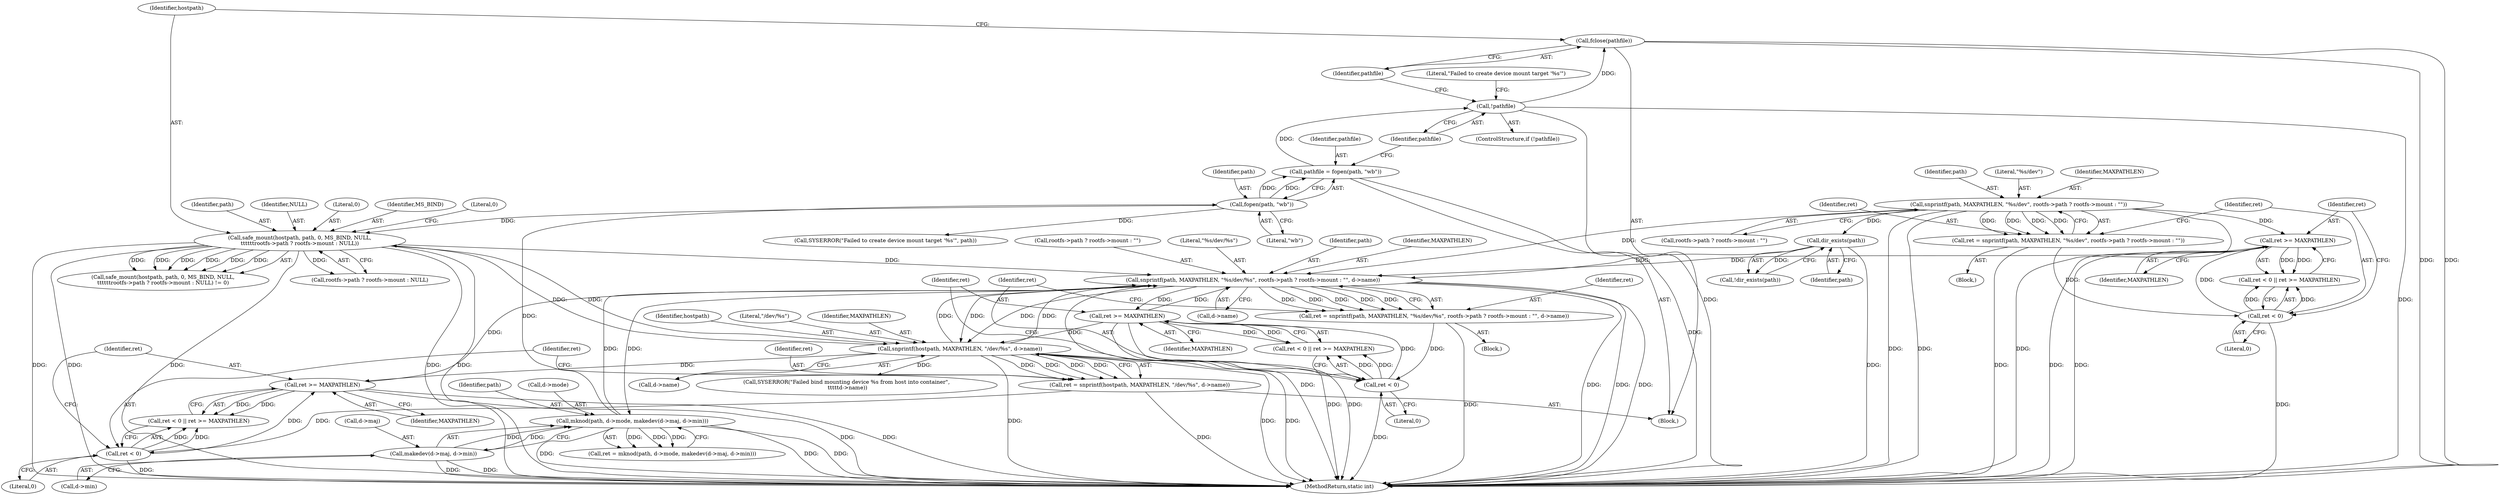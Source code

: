 digraph "0_lxc_592fd47a6245508b79fe6ac819fe6d3b2c1289be_1@API" {
"1000263" [label="(Call,fclose(pathfile))"];
"1000254" [label="(Call,!pathfile)"];
"1000248" [label="(Call,pathfile = fopen(path, \"wb\"))"];
"1000250" [label="(Call,fopen(path, \"wb\"))"];
"1000207" [label="(Call,mknod(path, d->mode, makedev(d->maj, d->min)))"];
"1000179" [label="(Call,snprintf(path, MAXPATHLEN, \"%s/dev/%s\", rootfs->path ? rootfs->mount : \"\", d->name))"];
"1000140" [label="(Call,dir_exists(path))"];
"1000112" [label="(Call,snprintf(path, MAXPATHLEN, \"%s/dev\", rootfs->path ? rootfs->mount : \"\"))"];
"1000267" [label="(Call,safe_mount(hostpath, path, 0, MS_BIND, NULL,\n\t\t\t\t\t\trootfs->path ? rootfs->mount : NULL))"];
"1000230" [label="(Call,snprintf(hostpath, MAXPATHLEN, \"/dev/%s\", d->name))"];
"1000199" [label="(Call,ret >= MAXPATHLEN)"];
"1000196" [label="(Call,ret < 0)"];
"1000177" [label="(Call,ret = snprintf(path, MAXPATHLEN, \"%s/dev/%s\", rootfs->path ? rootfs->mount : \"\", d->name))"];
"1000242" [label="(Call,ret >= MAXPATHLEN)"];
"1000239" [label="(Call,ret < 0)"];
"1000228" [label="(Call,ret = snprintf(hostpath, MAXPATHLEN, \"/dev/%s\", d->name))"];
"1000129" [label="(Call,ret >= MAXPATHLEN)"];
"1000126" [label="(Call,ret < 0)"];
"1000110" [label="(Call,ret = snprintf(path, MAXPATHLEN, \"%s/dev\", rootfs->path ? rootfs->mount : \"\"))"];
"1000212" [label="(Call,makedev(d->maj, d->min))"];
"1000249" [label="(Identifier,pathfile)"];
"1000180" [label="(Identifier,path)"];
"1000230" [label="(Call,snprintf(hostpath, MAXPATHLEN, \"/dev/%s\", d->name))"];
"1000141" [label="(Identifier,path)"];
"1000116" [label="(Call,rootfs->path ? rootfs->mount : \"\")"];
"1000263" [label="(Call,fclose(pathfile))"];
"1000266" [label="(Call,safe_mount(hostpath, path, 0, MS_BIND, NULL,\n\t\t\t\t\t\trootfs->path ? rootfs->mount : NULL) != 0)"];
"1000208" [label="(Identifier,path)"];
"1000181" [label="(Identifier,MAXPATHLEN)"];
"1000205" [label="(Call,ret = mknod(path, d->mode, makedev(d->maj, d->min)))"];
"1000270" [label="(Literal,0)"];
"1000251" [label="(Identifier,path)"];
"1000169" [label="(Block,)"];
"1000128" [label="(Literal,0)"];
"1000231" [label="(Identifier,hostpath)"];
"1000191" [label="(Call,d->name)"];
"1000216" [label="(Call,d->min)"];
"1000177" [label="(Call,ret = snprintf(path, MAXPATHLEN, \"%s/dev/%s\", rootfs->path ? rootfs->mount : \"\", d->name))"];
"1000139" [label="(Call,!dir_exists(path))"];
"1000183" [label="(Call,rootfs->path ? rootfs->mount : \"\")"];
"1000254" [label="(Call,!pathfile)"];
"1000267" [label="(Call,safe_mount(hostpath, path, 0, MS_BIND, NULL,\n\t\t\t\t\t\trootfs->path ? rootfs->mount : NULL))"];
"1000140" [label="(Call,dir_exists(path))"];
"1000110" [label="(Call,ret = snprintf(path, MAXPATHLEN, \"%s/dev\", rootfs->path ? rootfs->mount : \"\"))"];
"1000253" [label="(ControlStructure,if (!pathfile))"];
"1000233" [label="(Literal,\"/dev/%s\")"];
"1000244" [label="(Identifier,MAXPATHLEN)"];
"1000241" [label="(Literal,0)"];
"1000228" [label="(Call,ret = snprintf(hostpath, MAXPATHLEN, \"/dev/%s\", d->name))"];
"1000131" [label="(Identifier,MAXPATHLEN)"];
"1000130" [label="(Identifier,ret)"];
"1000248" [label="(Call,pathfile = fopen(path, \"wb\"))"];
"1000103" [label="(Block,)"];
"1000213" [label="(Call,d->maj)"];
"1000271" [label="(Identifier,MS_BIND)"];
"1000258" [label="(Literal,\"Failed to create device mount target '%s'\")"];
"1000111" [label="(Identifier,ret)"];
"1000112" [label="(Call,snprintf(path, MAXPATHLEN, \"%s/dev\", rootfs->path ? rootfs->mount : \"\"))"];
"1000114" [label="(Identifier,MAXPATHLEN)"];
"1000281" [label="(Literal,0)"];
"1000273" [label="(Call,rootfs->path ? rootfs->mount : NULL)"];
"1000243" [label="(Identifier,ret)"];
"1000212" [label="(Call,makedev(d->maj, d->min))"];
"1000125" [label="(Call,ret < 0 || ret >= MAXPATHLEN)"];
"1000257" [label="(Call,SYSERROR(\"Failed to create device mount target '%s'\", path))"];
"1000200" [label="(Identifier,ret)"];
"1000225" [label="(Block,)"];
"1000182" [label="(Literal,\"%s/dev/%s\")"];
"1000209" [label="(Call,d->mode)"];
"1000269" [label="(Identifier,path)"];
"1000197" [label="(Identifier,ret)"];
"1000207" [label="(Call,mknod(path, d->mode, makedev(d->maj, d->min)))"];
"1000229" [label="(Identifier,ret)"];
"1000179" [label="(Call,snprintf(path, MAXPATHLEN, \"%s/dev/%s\", rootfs->path ? rootfs->mount : \"\", d->name))"];
"1000198" [label="(Literal,0)"];
"1000195" [label="(Call,ret < 0 || ret >= MAXPATHLEN)"];
"1000239" [label="(Call,ret < 0)"];
"1000250" [label="(Call,fopen(path, \"wb\"))"];
"1000272" [label="(Identifier,NULL)"];
"1000297" [label="(MethodReturn,static int)"];
"1000242" [label="(Call,ret >= MAXPATHLEN)"];
"1000238" [label="(Call,ret < 0 || ret >= MAXPATHLEN)"];
"1000113" [label="(Identifier,path)"];
"1000264" [label="(Identifier,pathfile)"];
"1000178" [label="(Identifier,ret)"];
"1000199" [label="(Call,ret >= MAXPATHLEN)"];
"1000234" [label="(Call,d->name)"];
"1000196" [label="(Call,ret < 0)"];
"1000232" [label="(Identifier,MAXPATHLEN)"];
"1000115" [label="(Literal,\"%s/dev\")"];
"1000283" [label="(Call,SYSERROR(\"Failed bind mounting device %s from host into container\",\n \t\t\t\t\td->name))"];
"1000240" [label="(Identifier,ret)"];
"1000129" [label="(Call,ret >= MAXPATHLEN)"];
"1000126" [label="(Call,ret < 0)"];
"1000127" [label="(Identifier,ret)"];
"1000201" [label="(Identifier,MAXPATHLEN)"];
"1000268" [label="(Identifier,hostpath)"];
"1000252" [label="(Literal,\"wb\")"];
"1000255" [label="(Identifier,pathfile)"];
"1000263" -> "1000225"  [label="AST: "];
"1000263" -> "1000264"  [label="CFG: "];
"1000264" -> "1000263"  [label="AST: "];
"1000268" -> "1000263"  [label="CFG: "];
"1000263" -> "1000297"  [label="DDG: "];
"1000263" -> "1000297"  [label="DDG: "];
"1000254" -> "1000263"  [label="DDG: "];
"1000254" -> "1000253"  [label="AST: "];
"1000254" -> "1000255"  [label="CFG: "];
"1000255" -> "1000254"  [label="AST: "];
"1000258" -> "1000254"  [label="CFG: "];
"1000264" -> "1000254"  [label="CFG: "];
"1000254" -> "1000297"  [label="DDG: "];
"1000254" -> "1000297"  [label="DDG: "];
"1000248" -> "1000254"  [label="DDG: "];
"1000248" -> "1000225"  [label="AST: "];
"1000248" -> "1000250"  [label="CFG: "];
"1000249" -> "1000248"  [label="AST: "];
"1000250" -> "1000248"  [label="AST: "];
"1000255" -> "1000248"  [label="CFG: "];
"1000248" -> "1000297"  [label="DDG: "];
"1000250" -> "1000248"  [label="DDG: "];
"1000250" -> "1000248"  [label="DDG: "];
"1000250" -> "1000252"  [label="CFG: "];
"1000251" -> "1000250"  [label="AST: "];
"1000252" -> "1000250"  [label="AST: "];
"1000207" -> "1000250"  [label="DDG: "];
"1000250" -> "1000257"  [label="DDG: "];
"1000250" -> "1000267"  [label="DDG: "];
"1000207" -> "1000205"  [label="AST: "];
"1000207" -> "1000212"  [label="CFG: "];
"1000208" -> "1000207"  [label="AST: "];
"1000209" -> "1000207"  [label="AST: "];
"1000212" -> "1000207"  [label="AST: "];
"1000205" -> "1000207"  [label="CFG: "];
"1000207" -> "1000297"  [label="DDG: "];
"1000207" -> "1000297"  [label="DDG: "];
"1000207" -> "1000297"  [label="DDG: "];
"1000207" -> "1000179"  [label="DDG: "];
"1000207" -> "1000205"  [label="DDG: "];
"1000207" -> "1000205"  [label="DDG: "];
"1000207" -> "1000205"  [label="DDG: "];
"1000179" -> "1000207"  [label="DDG: "];
"1000212" -> "1000207"  [label="DDG: "];
"1000212" -> "1000207"  [label="DDG: "];
"1000179" -> "1000177"  [label="AST: "];
"1000179" -> "1000191"  [label="CFG: "];
"1000180" -> "1000179"  [label="AST: "];
"1000181" -> "1000179"  [label="AST: "];
"1000182" -> "1000179"  [label="AST: "];
"1000183" -> "1000179"  [label="AST: "];
"1000191" -> "1000179"  [label="AST: "];
"1000177" -> "1000179"  [label="CFG: "];
"1000179" -> "1000297"  [label="DDG: "];
"1000179" -> "1000297"  [label="DDG: "];
"1000179" -> "1000297"  [label="DDG: "];
"1000179" -> "1000297"  [label="DDG: "];
"1000179" -> "1000177"  [label="DDG: "];
"1000179" -> "1000177"  [label="DDG: "];
"1000179" -> "1000177"  [label="DDG: "];
"1000179" -> "1000177"  [label="DDG: "];
"1000179" -> "1000177"  [label="DDG: "];
"1000140" -> "1000179"  [label="DDG: "];
"1000267" -> "1000179"  [label="DDG: "];
"1000199" -> "1000179"  [label="DDG: "];
"1000112" -> "1000179"  [label="DDG: "];
"1000230" -> "1000179"  [label="DDG: "];
"1000230" -> "1000179"  [label="DDG: "];
"1000242" -> "1000179"  [label="DDG: "];
"1000129" -> "1000179"  [label="DDG: "];
"1000179" -> "1000199"  [label="DDG: "];
"1000179" -> "1000230"  [label="DDG: "];
"1000179" -> "1000230"  [label="DDG: "];
"1000140" -> "1000139"  [label="AST: "];
"1000140" -> "1000141"  [label="CFG: "];
"1000141" -> "1000140"  [label="AST: "];
"1000139" -> "1000140"  [label="CFG: "];
"1000140" -> "1000297"  [label="DDG: "];
"1000140" -> "1000139"  [label="DDG: "];
"1000112" -> "1000140"  [label="DDG: "];
"1000112" -> "1000110"  [label="AST: "];
"1000112" -> "1000116"  [label="CFG: "];
"1000113" -> "1000112"  [label="AST: "];
"1000114" -> "1000112"  [label="AST: "];
"1000115" -> "1000112"  [label="AST: "];
"1000116" -> "1000112"  [label="AST: "];
"1000110" -> "1000112"  [label="CFG: "];
"1000112" -> "1000297"  [label="DDG: "];
"1000112" -> "1000297"  [label="DDG: "];
"1000112" -> "1000297"  [label="DDG: "];
"1000112" -> "1000110"  [label="DDG: "];
"1000112" -> "1000110"  [label="DDG: "];
"1000112" -> "1000110"  [label="DDG: "];
"1000112" -> "1000110"  [label="DDG: "];
"1000112" -> "1000129"  [label="DDG: "];
"1000267" -> "1000266"  [label="AST: "];
"1000267" -> "1000273"  [label="CFG: "];
"1000268" -> "1000267"  [label="AST: "];
"1000269" -> "1000267"  [label="AST: "];
"1000270" -> "1000267"  [label="AST: "];
"1000271" -> "1000267"  [label="AST: "];
"1000272" -> "1000267"  [label="AST: "];
"1000273" -> "1000267"  [label="AST: "];
"1000281" -> "1000267"  [label="CFG: "];
"1000267" -> "1000297"  [label="DDG: "];
"1000267" -> "1000297"  [label="DDG: "];
"1000267" -> "1000297"  [label="DDG: "];
"1000267" -> "1000297"  [label="DDG: "];
"1000267" -> "1000297"  [label="DDG: "];
"1000267" -> "1000230"  [label="DDG: "];
"1000267" -> "1000266"  [label="DDG: "];
"1000267" -> "1000266"  [label="DDG: "];
"1000267" -> "1000266"  [label="DDG: "];
"1000267" -> "1000266"  [label="DDG: "];
"1000267" -> "1000266"  [label="DDG: "];
"1000267" -> "1000266"  [label="DDG: "];
"1000230" -> "1000267"  [label="DDG: "];
"1000267" -> "1000273"  [label="DDG: "];
"1000230" -> "1000228"  [label="AST: "];
"1000230" -> "1000234"  [label="CFG: "];
"1000231" -> "1000230"  [label="AST: "];
"1000232" -> "1000230"  [label="AST: "];
"1000233" -> "1000230"  [label="AST: "];
"1000234" -> "1000230"  [label="AST: "];
"1000228" -> "1000230"  [label="CFG: "];
"1000230" -> "1000297"  [label="DDG: "];
"1000230" -> "1000297"  [label="DDG: "];
"1000230" -> "1000297"  [label="DDG: "];
"1000230" -> "1000228"  [label="DDG: "];
"1000230" -> "1000228"  [label="DDG: "];
"1000230" -> "1000228"  [label="DDG: "];
"1000230" -> "1000228"  [label="DDG: "];
"1000199" -> "1000230"  [label="DDG: "];
"1000230" -> "1000242"  [label="DDG: "];
"1000230" -> "1000283"  [label="DDG: "];
"1000199" -> "1000195"  [label="AST: "];
"1000199" -> "1000201"  [label="CFG: "];
"1000200" -> "1000199"  [label="AST: "];
"1000201" -> "1000199"  [label="AST: "];
"1000195" -> "1000199"  [label="CFG: "];
"1000199" -> "1000297"  [label="DDG: "];
"1000199" -> "1000297"  [label="DDG: "];
"1000199" -> "1000195"  [label="DDG: "];
"1000199" -> "1000195"  [label="DDG: "];
"1000196" -> "1000199"  [label="DDG: "];
"1000196" -> "1000195"  [label="AST: "];
"1000196" -> "1000198"  [label="CFG: "];
"1000197" -> "1000196"  [label="AST: "];
"1000198" -> "1000196"  [label="AST: "];
"1000200" -> "1000196"  [label="CFG: "];
"1000195" -> "1000196"  [label="CFG: "];
"1000196" -> "1000297"  [label="DDG: "];
"1000196" -> "1000195"  [label="DDG: "];
"1000196" -> "1000195"  [label="DDG: "];
"1000177" -> "1000196"  [label="DDG: "];
"1000177" -> "1000169"  [label="AST: "];
"1000178" -> "1000177"  [label="AST: "];
"1000197" -> "1000177"  [label="CFG: "];
"1000177" -> "1000297"  [label="DDG: "];
"1000242" -> "1000238"  [label="AST: "];
"1000242" -> "1000244"  [label="CFG: "];
"1000243" -> "1000242"  [label="AST: "];
"1000244" -> "1000242"  [label="AST: "];
"1000238" -> "1000242"  [label="CFG: "];
"1000242" -> "1000297"  [label="DDG: "];
"1000242" -> "1000297"  [label="DDG: "];
"1000242" -> "1000238"  [label="DDG: "];
"1000242" -> "1000238"  [label="DDG: "];
"1000239" -> "1000242"  [label="DDG: "];
"1000239" -> "1000238"  [label="AST: "];
"1000239" -> "1000241"  [label="CFG: "];
"1000240" -> "1000239"  [label="AST: "];
"1000241" -> "1000239"  [label="AST: "];
"1000243" -> "1000239"  [label="CFG: "];
"1000238" -> "1000239"  [label="CFG: "];
"1000239" -> "1000297"  [label="DDG: "];
"1000239" -> "1000238"  [label="DDG: "];
"1000239" -> "1000238"  [label="DDG: "];
"1000228" -> "1000239"  [label="DDG: "];
"1000228" -> "1000225"  [label="AST: "];
"1000229" -> "1000228"  [label="AST: "];
"1000240" -> "1000228"  [label="CFG: "];
"1000228" -> "1000297"  [label="DDG: "];
"1000129" -> "1000125"  [label="AST: "];
"1000129" -> "1000131"  [label="CFG: "];
"1000130" -> "1000129"  [label="AST: "];
"1000131" -> "1000129"  [label="AST: "];
"1000125" -> "1000129"  [label="CFG: "];
"1000129" -> "1000297"  [label="DDG: "];
"1000129" -> "1000297"  [label="DDG: "];
"1000129" -> "1000125"  [label="DDG: "];
"1000129" -> "1000125"  [label="DDG: "];
"1000126" -> "1000129"  [label="DDG: "];
"1000126" -> "1000125"  [label="AST: "];
"1000126" -> "1000128"  [label="CFG: "];
"1000127" -> "1000126"  [label="AST: "];
"1000128" -> "1000126"  [label="AST: "];
"1000130" -> "1000126"  [label="CFG: "];
"1000125" -> "1000126"  [label="CFG: "];
"1000126" -> "1000297"  [label="DDG: "];
"1000126" -> "1000125"  [label="DDG: "];
"1000126" -> "1000125"  [label="DDG: "];
"1000110" -> "1000126"  [label="DDG: "];
"1000110" -> "1000103"  [label="AST: "];
"1000111" -> "1000110"  [label="AST: "];
"1000127" -> "1000110"  [label="CFG: "];
"1000110" -> "1000297"  [label="DDG: "];
"1000212" -> "1000216"  [label="CFG: "];
"1000213" -> "1000212"  [label="AST: "];
"1000216" -> "1000212"  [label="AST: "];
"1000212" -> "1000297"  [label="DDG: "];
"1000212" -> "1000297"  [label="DDG: "];
}
